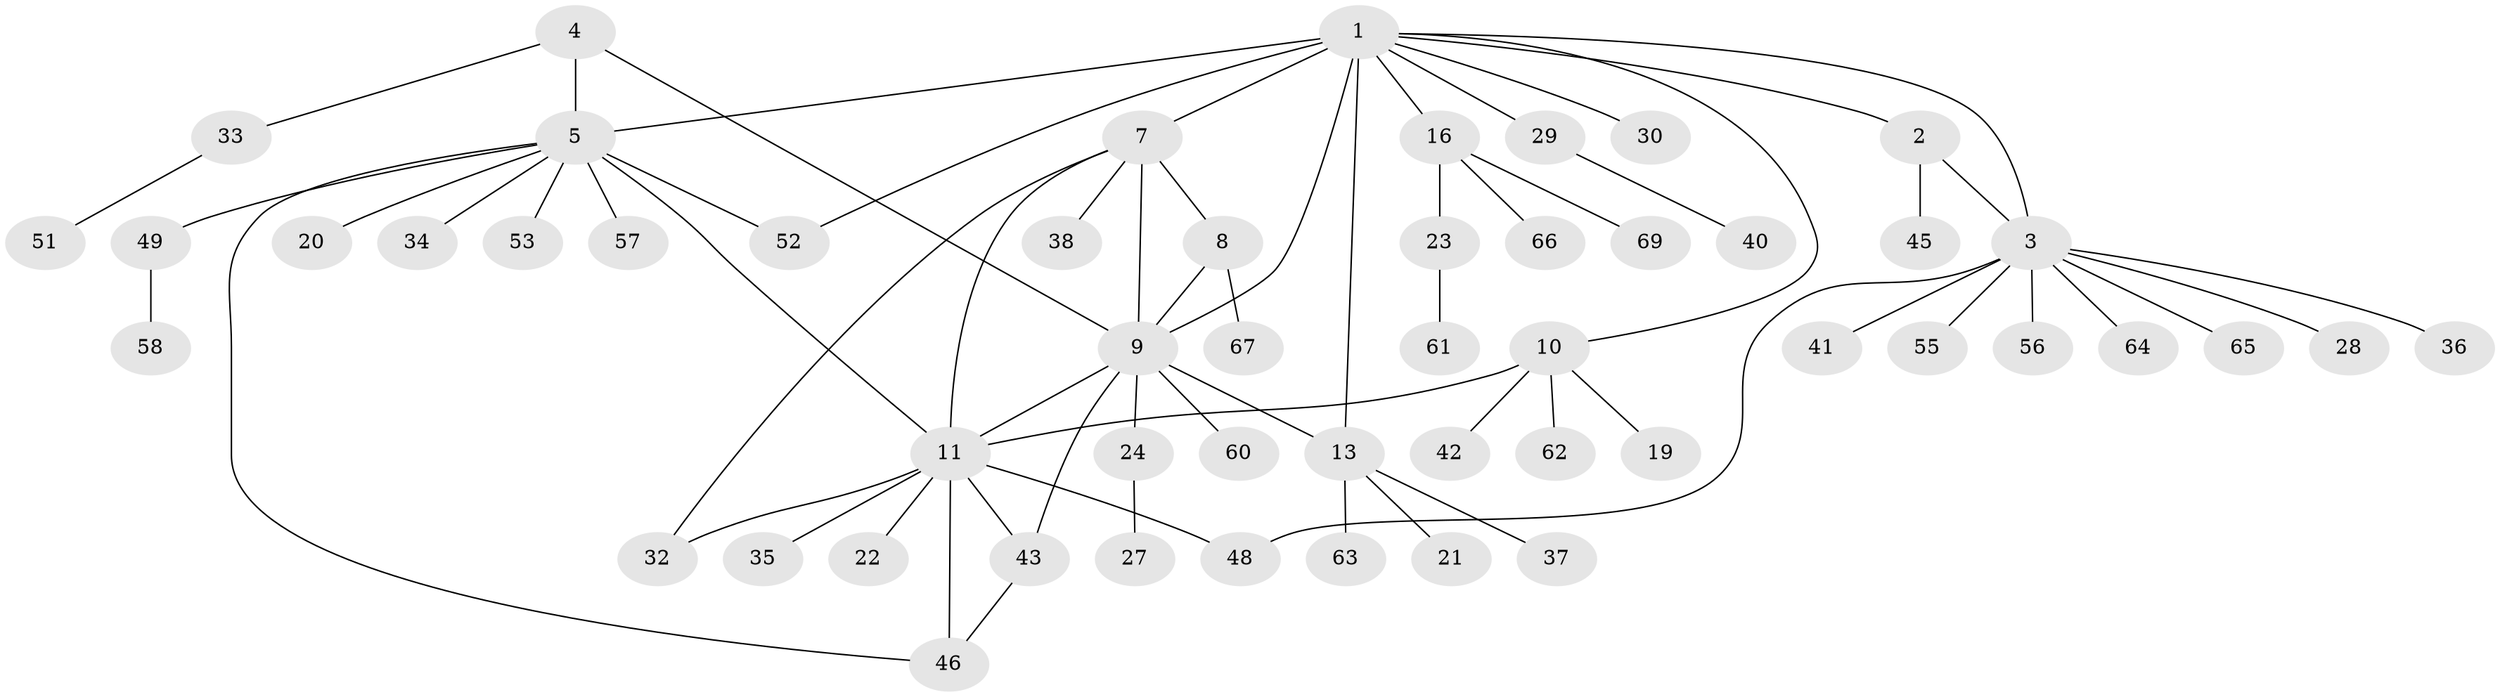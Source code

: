 // original degree distribution, {6: 0.04225352112676056, 4: 0.056338028169014086, 11: 0.014084507042253521, 5: 0.04225352112676056, 9: 0.028169014084507043, 7: 0.014084507042253521, 3: 0.07042253521126761, 12: 0.014084507042253521, 1: 0.5352112676056338, 2: 0.18309859154929578}
// Generated by graph-tools (version 1.1) at 2025/11/02/27/25 16:11:37]
// undirected, 53 vertices, 66 edges
graph export_dot {
graph [start="1"]
  node [color=gray90,style=filled];
  1 [super="+15"];
  2 [super="+18"];
  3 [super="+47"];
  4 [super="+59"];
  5 [super="+6"];
  7 [super="+25"];
  8;
  9 [super="+14"];
  10 [super="+12"];
  11 [super="+17"];
  13 [super="+31"];
  16 [super="+44"];
  19;
  20;
  21;
  22;
  23 [super="+26"];
  24;
  27;
  28;
  29;
  30;
  32;
  33 [super="+50"];
  34;
  35;
  36;
  37;
  38 [super="+39"];
  40 [super="+54"];
  41;
  42;
  43;
  45;
  46 [super="+71"];
  48;
  49 [super="+68"];
  51;
  52;
  53;
  55;
  56;
  57;
  58;
  60;
  61;
  62;
  63;
  64;
  65;
  66;
  67 [super="+70"];
  69;
  1 -- 2;
  1 -- 3;
  1 -- 7 [weight=2];
  1 -- 10;
  1 -- 5 [weight=2];
  1 -- 13;
  1 -- 16;
  1 -- 52;
  1 -- 29;
  1 -- 30;
  1 -- 9;
  2 -- 3;
  2 -- 45;
  3 -- 28;
  3 -- 36;
  3 -- 41;
  3 -- 48;
  3 -- 55;
  3 -- 56;
  3 -- 64;
  3 -- 65;
  4 -- 5 [weight=2];
  4 -- 9;
  4 -- 33;
  5 -- 46;
  5 -- 49;
  5 -- 53;
  5 -- 34;
  5 -- 11;
  5 -- 20;
  5 -- 52;
  5 -- 57;
  7 -- 8;
  7 -- 9;
  7 -- 11;
  7 -- 32;
  7 -- 38;
  8 -- 9;
  8 -- 67;
  9 -- 24;
  9 -- 43;
  9 -- 11;
  9 -- 60;
  9 -- 13;
  10 -- 11 [weight=2];
  10 -- 19;
  10 -- 42;
  10 -- 62;
  11 -- 22;
  11 -- 32;
  11 -- 35;
  11 -- 43;
  11 -- 48;
  11 -- 46;
  13 -- 21;
  13 -- 37;
  13 -- 63;
  16 -- 23;
  16 -- 69;
  16 -- 66;
  23 -- 61;
  24 -- 27;
  29 -- 40;
  33 -- 51;
  43 -- 46;
  49 -- 58;
}
